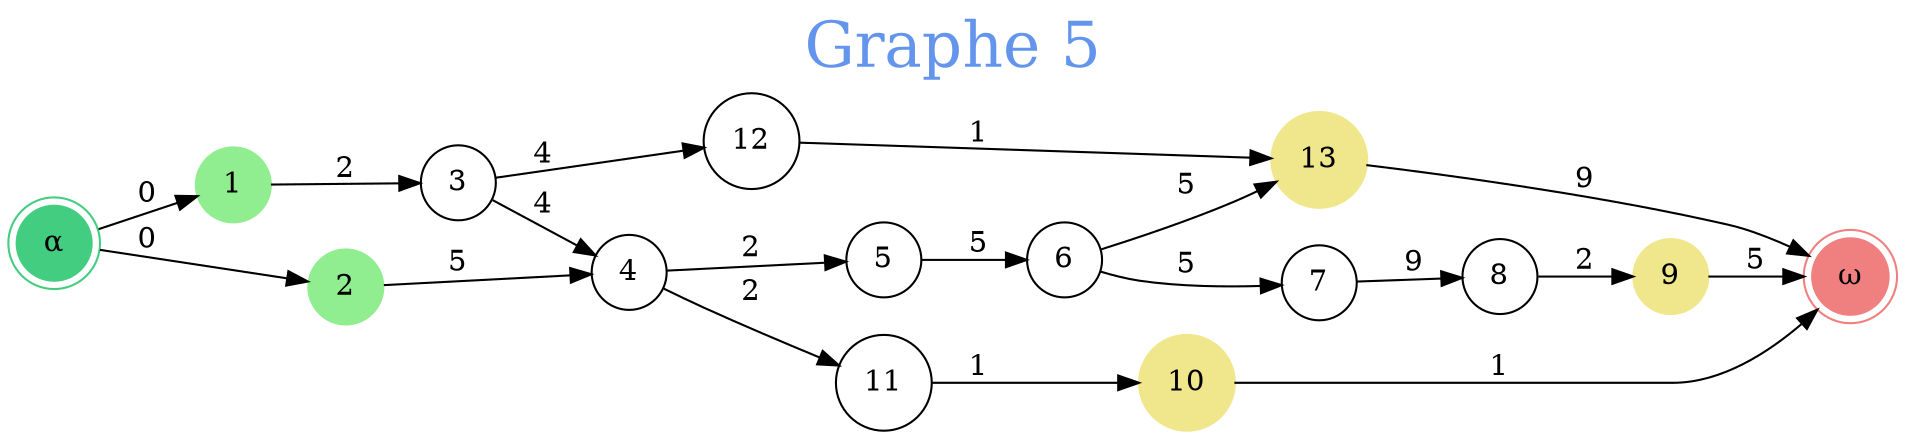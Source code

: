 // Graphe 5
digraph {
	rankdir=LR
	graph [fontcolor=cornflowerblue fontsize=30 label="Graphe 5" labelloc=t]
	0 [label="α" color=seagreen3 shape=doublecircle style=filled]
	1 [label=1 color=lightgreen shape=circle style=filled]
	2 [label=2 color=lightgreen shape=circle style=filled]
	3 [label=3 shape=circle]
	4 [label=4 shape=circle]
	5 [label=5 shape=circle]
	6 [label=6 shape=circle]
	7 [label=7 shape=circle]
	8 [label=8 shape=circle]
	9 [label=9 color=khaki shape=circle style=filled]
	10 [label=10 color=khaki shape=circle style=filled]
	11 [label=11 shape=circle]
	12 [label=12 shape=circle]
	13 [label=13 color=khaki shape=circle style=filled]
	14 [label="ω" color=lightcoral shape=doublecircle style=filled]
	0 -> 1 [label=0]
	0 -> 2 [label=0]
	1 -> 3 [label=2]
	2 -> 4 [label=5]
	3 -> 4 [label=4]
	3 -> 12 [label=4]
	4 -> 5 [label=2]
	4 -> 11 [label=2]
	5 -> 6 [label=5]
	6 -> 7 [label=5]
	6 -> 13 [label=5]
	7 -> 8 [label=9]
	8 -> 9 [label=2]
	9 -> 14 [label=5]
	10 -> 14 [label=1]
	11 -> 10 [label=1]
	12 -> 13 [label=1]
	13 -> 14 [label=9]
}
